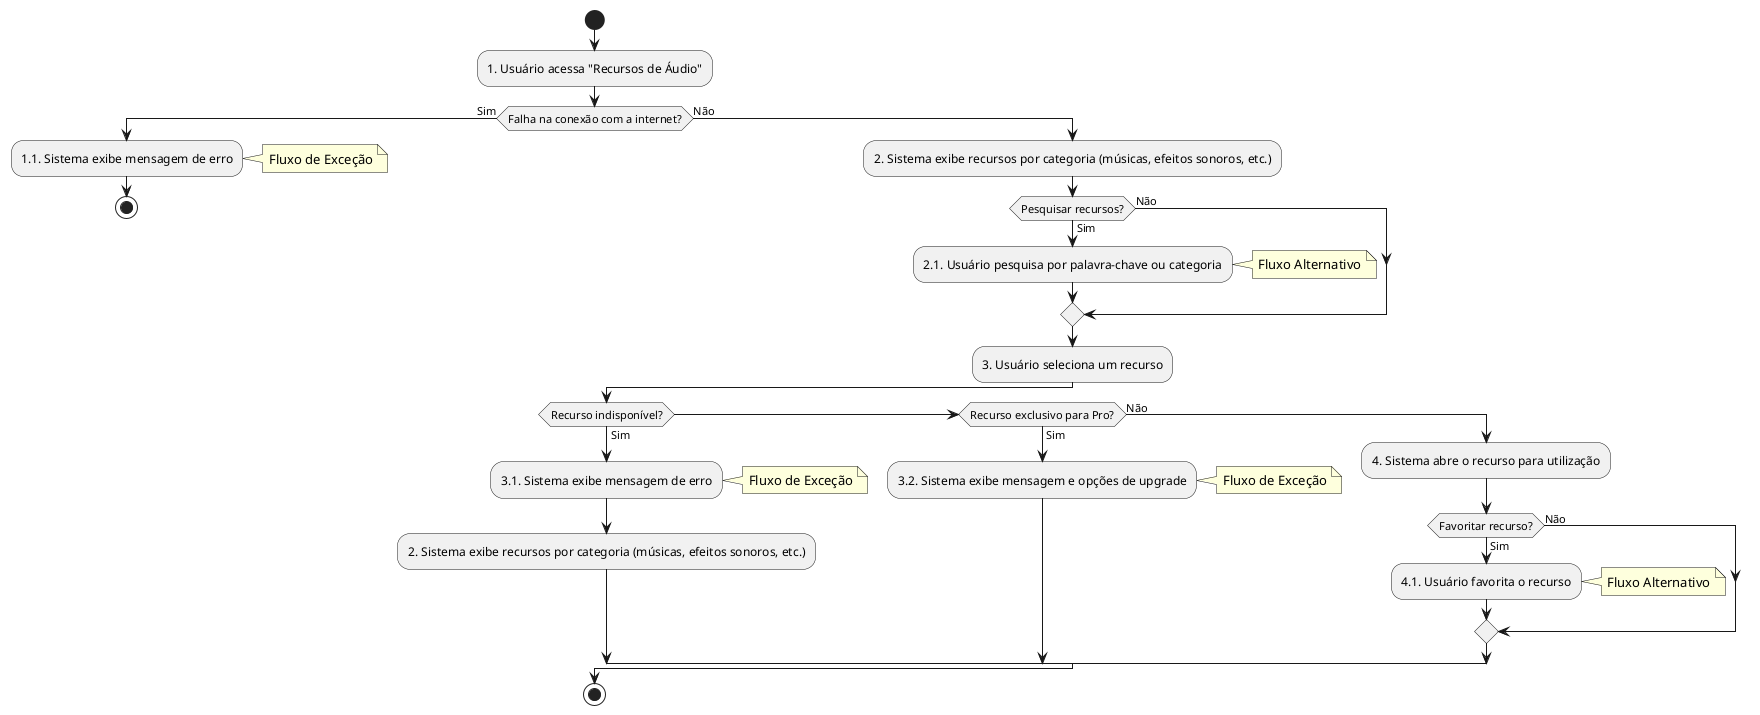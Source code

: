 @startuml
start
:1. Usuário acessa "Recursos de Áudio";

if (Falha na conexão com a internet?) then (Sim)
  :1.1. Sistema exibe mensagem de erro;
  note right: Fluxo de Exceção
  stop
else (Não)
  :2. Sistema exibe recursos por categoria (músicas, efeitos sonoros, etc.);

  if (Pesquisar recursos?) then (Sim)
    :2.1. Usuário pesquisa por palavra-chave ou categoria;
    note right: Fluxo Alternativo
  else (Não)
  endif

  :3. Usuário seleciona um recurso;

  if (Recurso indisponível?) then (Sim)
    :3.1. Sistema exibe mensagem de erro;
    note right: Fluxo de Exceção
    :2. Sistema exibe recursos por categoria (músicas, efeitos sonoros, etc.);
  elseif (Recurso exclusivo para Pro?) then (Sim)
    :3.2. Sistema exibe mensagem e opções de upgrade;
    note right: Fluxo de Exceção
  else (Não)
    :4. Sistema abre o recurso para utilização;

    if (Favoritar recurso?) then (Sim)
      :4.1. Usuário favorita o recurso;
      note right: Fluxo Alternativo
    else (Não)
    endif
  endif
endif
stop
@enduml